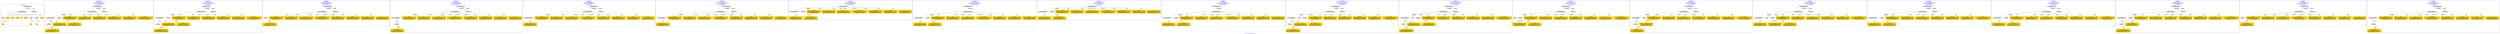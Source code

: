 digraph n0 {
fontcolor="blue"
remincross="true"
label="s14-s-california-african-american.json"
subgraph cluster_0 {
label="1-correct model"
n2[style="filled",color="white",fillcolor="lightgray",label="CulturalHeritageObject1"];
n3[style="filled",color="white",fillcolor="lightgray",label="Person1"];
n4[shape="plaintext",style="filled",fillcolor="gold",label="dimensions"];
n5[shape="plaintext",style="filled",fillcolor="gold",label="technique"];
n6[shape="plaintext",style="filled",fillcolor="gold",label="provenance"];
n7[shape="plaintext",style="filled",fillcolor="gold",label="title"];
n8[shape="plaintext",style="filled",fillcolor="gold",label="accessionId"];
n9[style="filled",color="white",fillcolor="lightgray",label="Concept1"];
n10[style="filled",color="white",fillcolor="lightgray",label="Document1"];
n11[shape="plaintext",style="filled",fillcolor="gold",label="artist"];
n12[style="filled",color="white",fillcolor="lightgray",label="EuropeanaAggregation1"];
n13[style="filled",color="white",fillcolor="lightgray",label="WebResource1"];
n14[shape="plaintext",style="filled",fillcolor="gold",label="imageUrl"];
n15[shape="plaintext",style="filled",fillcolor="gold",label="type"];
n16[shape="plaintext",style="filled",fillcolor="gold",label="url"];
}
subgraph cluster_1 {
label="candidate 0\nlink coherence:1.0\nnode coherence:1.0\nconfidence:0.49277919806232806\nmapping score:0.5716671400948501\ncost:13.99989\n-precision:0.43-recall:0.43"
n18[style="filled",color="white",fillcolor="lightgray",label="CulturalHeritageObject1"];
n19[style="filled",color="white",fillcolor="lightgray",label="CulturalHeritageObject2"];
n20[style="filled",color="white",fillcolor="lightgray",label="Document1"];
n21[style="filled",color="white",fillcolor="lightgray",label="Document2"];
n22[style="filled",color="white",fillcolor="lightgray",label="EuropeanaAggregation1"];
n23[style="filled",color="white",fillcolor="lightgray",label="WebResource1"];
n24[shape="plaintext",style="filled",fillcolor="gold",label="technique\n[CulturalHeritageObject,medium,0.633]\n[CulturalHeritageObject,description,0.166]\n[Person,biographicalInformation,0.107]\n[Concept,prefLabel,0.094]"];
n25[shape="plaintext",style="filled",fillcolor="gold",label="imageUrl\n[WebResource,classLink,0.576]\n[Document,classLink,0.409]\n[CulturalHeritageObject,description,0.011]\n[Person,biographicalInformation,0.003]"];
n26[shape="plaintext",style="filled",fillcolor="gold",label="title\n[CulturalHeritageObject,description,0.409]\n[CulturalHeritageObject,title,0.256]\n[Person,biographicalInformation,0.245]\n[CulturalHeritageObject,provenance,0.09]"];
n27[shape="plaintext",style="filled",fillcolor="gold",label="accessionId\n[WebResource,classLink,0.941]\n[CulturalHeritageObject,accessionNumber,0.044]\n[CulturalHeritageObject,title,0.009]\n[Document,classLink,0.006]"];
n28[shape="plaintext",style="filled",fillcolor="gold",label="provenance\n[CulturalHeritageObject,provenance,0.679]\n[CulturalHeritageObject,description,0.145]\n[CulturalHeritageObject,title,0.101]\n[Person,biographicalInformation,0.074]"];
n29[shape="plaintext",style="filled",fillcolor="gold",label="url\n[WebResource,classLink,0.525]\n[CulturalHeritageObject,extent,0.209]\n[CulturalHeritageObject,description,0.161]\n[CulturalHeritageObject,title,0.105]"];
n30[shape="plaintext",style="filled",fillcolor="gold",label="type\n[Document,classLink,0.342]\n[CulturalHeritageObject,rightsHolder,0.299]\n[CulturalHeritageObject,provenance,0.197]\n[Person,biographicalInformation,0.162]"];
n31[shape="plaintext",style="filled",fillcolor="gold",label="dimensions\n[CulturalHeritageObject,extent,0.692]\n[CulturalHeritageObject,description,0.173]\n[CulturalHeritageObject,provenance,0.083]\n[CulturalHeritageObject,title,0.052]"];
n32[shape="plaintext",style="filled",fillcolor="gold",label="artist\n[CulturalHeritageObject,description,0.369]\n[Person,nameOfThePerson,0.234]\n[CulturalHeritageObject,title,0.225]\n[Person,biographicalInformation,0.171]"];
}
subgraph cluster_2 {
label="candidate 1\nlink coherence:1.0\nnode coherence:1.0\nconfidence:0.4917857119985418\nmapping score:0.5713359780735879\ncost:13.99989\n-precision:0.5-recall:0.5"
n34[style="filled",color="white",fillcolor="lightgray",label="CulturalHeritageObject1"];
n35[style="filled",color="white",fillcolor="lightgray",label="CulturalHeritageObject2"];
n36[style="filled",color="white",fillcolor="lightgray",label="Document1"];
n37[style="filled",color="white",fillcolor="lightgray",label="Document2"];
n38[style="filled",color="white",fillcolor="lightgray",label="EuropeanaAggregation1"];
n39[style="filled",color="white",fillcolor="lightgray",label="WebResource1"];
n40[shape="plaintext",style="filled",fillcolor="gold",label="technique\n[CulturalHeritageObject,medium,0.633]\n[CulturalHeritageObject,description,0.166]\n[Person,biographicalInformation,0.107]\n[Concept,prefLabel,0.094]"];
n41[shape="plaintext",style="filled",fillcolor="gold",label="imageUrl\n[WebResource,classLink,0.576]\n[Document,classLink,0.409]\n[CulturalHeritageObject,description,0.011]\n[Person,biographicalInformation,0.003]"];
n42[shape="plaintext",style="filled",fillcolor="gold",label="artist\n[CulturalHeritageObject,description,0.369]\n[Person,nameOfThePerson,0.234]\n[CulturalHeritageObject,title,0.225]\n[Person,biographicalInformation,0.171]"];
n43[shape="plaintext",style="filled",fillcolor="gold",label="accessionId\n[WebResource,classLink,0.941]\n[CulturalHeritageObject,accessionNumber,0.044]\n[CulturalHeritageObject,title,0.009]\n[Document,classLink,0.006]"];
n44[shape="plaintext",style="filled",fillcolor="gold",label="provenance\n[CulturalHeritageObject,provenance,0.679]\n[CulturalHeritageObject,description,0.145]\n[CulturalHeritageObject,title,0.101]\n[Person,biographicalInformation,0.074]"];
n45[shape="plaintext",style="filled",fillcolor="gold",label="url\n[WebResource,classLink,0.525]\n[CulturalHeritageObject,extent,0.209]\n[CulturalHeritageObject,description,0.161]\n[CulturalHeritageObject,title,0.105]"];
n46[shape="plaintext",style="filled",fillcolor="gold",label="type\n[Document,classLink,0.342]\n[CulturalHeritageObject,rightsHolder,0.299]\n[CulturalHeritageObject,provenance,0.197]\n[Person,biographicalInformation,0.162]"];
n47[shape="plaintext",style="filled",fillcolor="gold",label="dimensions\n[CulturalHeritageObject,extent,0.692]\n[CulturalHeritageObject,description,0.173]\n[CulturalHeritageObject,provenance,0.083]\n[CulturalHeritageObject,title,0.052]"];
n48[shape="plaintext",style="filled",fillcolor="gold",label="title\n[CulturalHeritageObject,description,0.409]\n[CulturalHeritageObject,title,0.256]\n[Person,biographicalInformation,0.245]\n[CulturalHeritageObject,provenance,0.09]"];
}
subgraph cluster_3 {
label="candidate 10\nlink coherence:1.0\nnode coherence:1.0\nconfidence:0.4227826063559346\nmapping score:0.5853719798964226\ncost:11.9999\n-precision:0.67-recall:0.57"
n50[style="filled",color="white",fillcolor="lightgray",label="CulturalHeritageObject1"];
n51[style="filled",color="white",fillcolor="lightgray",label="Document1"];
n52[style="filled",color="white",fillcolor="lightgray",label="EuropeanaAggregation1"];
n53[style="filled",color="white",fillcolor="lightgray",label="WebResource1"];
n54[shape="plaintext",style="filled",fillcolor="gold",label="technique\n[CulturalHeritageObject,medium,0.633]\n[CulturalHeritageObject,description,0.166]\n[Person,biographicalInformation,0.107]\n[Concept,prefLabel,0.094]"];
n55[shape="plaintext",style="filled",fillcolor="gold",label="imageUrl\n[WebResource,classLink,0.576]\n[Document,classLink,0.409]\n[CulturalHeritageObject,description,0.011]\n[Person,biographicalInformation,0.003]"];
n56[shape="plaintext",style="filled",fillcolor="gold",label="artist\n[CulturalHeritageObject,description,0.369]\n[Person,nameOfThePerson,0.234]\n[CulturalHeritageObject,title,0.225]\n[Person,biographicalInformation,0.171]"];
n57[shape="plaintext",style="filled",fillcolor="gold",label="type\n[Document,classLink,0.342]\n[CulturalHeritageObject,rightsHolder,0.299]\n[CulturalHeritageObject,provenance,0.197]\n[Person,biographicalInformation,0.162]"];
n58[shape="plaintext",style="filled",fillcolor="gold",label="accessionId\n[WebResource,classLink,0.941]\n[CulturalHeritageObject,accessionNumber,0.044]\n[CulturalHeritageObject,title,0.009]\n[Document,classLink,0.006]"];
n59[shape="plaintext",style="filled",fillcolor="gold",label="url\n[WebResource,classLink,0.525]\n[CulturalHeritageObject,extent,0.209]\n[CulturalHeritageObject,description,0.161]\n[CulturalHeritageObject,title,0.105]"];
n60[shape="plaintext",style="filled",fillcolor="gold",label="provenance\n[CulturalHeritageObject,provenance,0.679]\n[CulturalHeritageObject,description,0.145]\n[CulturalHeritageObject,title,0.101]\n[Person,biographicalInformation,0.074]"];
n61[shape="plaintext",style="filled",fillcolor="gold",label="dimensions\n[CulturalHeritageObject,extent,0.692]\n[CulturalHeritageObject,description,0.173]\n[CulturalHeritageObject,provenance,0.083]\n[CulturalHeritageObject,title,0.052]"];
n62[shape="plaintext",style="filled",fillcolor="gold",label="title\n[CulturalHeritageObject,description,0.409]\n[CulturalHeritageObject,title,0.256]\n[Person,biographicalInformation,0.245]\n[CulturalHeritageObject,provenance,0.09]"];
}
subgraph cluster_4 {
label="candidate 11\nlink coherence:1.0\nnode coherence:1.0\nconfidence:0.4227826063559346\nmapping score:0.5853719798964226\ncost:12.99989\n-precision:0.54-recall:0.5"
n64[style="filled",color="white",fillcolor="lightgray",label="CulturalHeritageObject1"];
n65[style="filled",color="white",fillcolor="lightgray",label="CulturalHeritageObject2"];
n66[style="filled",color="white",fillcolor="lightgray",label="Document2"];
n67[style="filled",color="white",fillcolor="lightgray",label="EuropeanaAggregation1"];
n68[style="filled",color="white",fillcolor="lightgray",label="WebResource1"];
n69[shape="plaintext",style="filled",fillcolor="gold",label="technique\n[CulturalHeritageObject,medium,0.633]\n[CulturalHeritageObject,description,0.166]\n[Person,biographicalInformation,0.107]\n[Concept,prefLabel,0.094]"];
n70[shape="plaintext",style="filled",fillcolor="gold",label="artist\n[CulturalHeritageObject,description,0.369]\n[Person,nameOfThePerson,0.234]\n[CulturalHeritageObject,title,0.225]\n[Person,biographicalInformation,0.171]"];
n71[shape="plaintext",style="filled",fillcolor="gold",label="type\n[Document,classLink,0.342]\n[CulturalHeritageObject,rightsHolder,0.299]\n[CulturalHeritageObject,provenance,0.197]\n[Person,biographicalInformation,0.162]"];
n72[shape="plaintext",style="filled",fillcolor="gold",label="accessionId\n[WebResource,classLink,0.941]\n[CulturalHeritageObject,accessionNumber,0.044]\n[CulturalHeritageObject,title,0.009]\n[Document,classLink,0.006]"];
n73[shape="plaintext",style="filled",fillcolor="gold",label="url\n[WebResource,classLink,0.525]\n[CulturalHeritageObject,extent,0.209]\n[CulturalHeritageObject,description,0.161]\n[CulturalHeritageObject,title,0.105]"];
n74[shape="plaintext",style="filled",fillcolor="gold",label="provenance\n[CulturalHeritageObject,provenance,0.679]\n[CulturalHeritageObject,description,0.145]\n[CulturalHeritageObject,title,0.101]\n[Person,biographicalInformation,0.074]"];
n75[shape="plaintext",style="filled",fillcolor="gold",label="imageUrl\n[WebResource,classLink,0.576]\n[Document,classLink,0.409]\n[CulturalHeritageObject,description,0.011]\n[Person,biographicalInformation,0.003]"];
n76[shape="plaintext",style="filled",fillcolor="gold",label="dimensions\n[CulturalHeritageObject,extent,0.692]\n[CulturalHeritageObject,description,0.173]\n[CulturalHeritageObject,provenance,0.083]\n[CulturalHeritageObject,title,0.052]"];
n77[shape="plaintext",style="filled",fillcolor="gold",label="title\n[CulturalHeritageObject,description,0.409]\n[CulturalHeritageObject,title,0.256]\n[Person,biographicalInformation,0.245]\n[CulturalHeritageObject,provenance,0.09]"];
}
subgraph cluster_5 {
label="candidate 12\nlink coherence:1.0\nnode coherence:1.0\nconfidence:0.39568899308241245\nmapping score:0.5763407754719153\ncost:11.99989\n-precision:0.58-recall:0.5"
n79[style="filled",color="white",fillcolor="lightgray",label="CulturalHeritageObject1"];
n80[style="filled",color="white",fillcolor="lightgray",label="CulturalHeritageObject2"];
n81[style="filled",color="white",fillcolor="lightgray",label="EuropeanaAggregation1"];
n82[style="filled",color="white",fillcolor="lightgray",label="WebResource1"];
n83[shape="plaintext",style="filled",fillcolor="gold",label="technique\n[CulturalHeritageObject,medium,0.633]\n[CulturalHeritageObject,description,0.166]\n[Person,biographicalInformation,0.107]\n[Concept,prefLabel,0.094]"];
n84[shape="plaintext",style="filled",fillcolor="gold",label="title\n[CulturalHeritageObject,description,0.409]\n[CulturalHeritageObject,title,0.256]\n[Person,biographicalInformation,0.245]\n[CulturalHeritageObject,provenance,0.09]"];
n85[shape="plaintext",style="filled",fillcolor="gold",label="type\n[Document,classLink,0.342]\n[CulturalHeritageObject,rightsHolder,0.299]\n[CulturalHeritageObject,provenance,0.197]\n[Person,biographicalInformation,0.162]"];
n86[shape="plaintext",style="filled",fillcolor="gold",label="accessionId\n[WebResource,classLink,0.941]\n[CulturalHeritageObject,accessionNumber,0.044]\n[CulturalHeritageObject,title,0.009]\n[Document,classLink,0.006]"];
n87[shape="plaintext",style="filled",fillcolor="gold",label="imageUrl\n[WebResource,classLink,0.576]\n[Document,classLink,0.409]\n[CulturalHeritageObject,description,0.011]\n[Person,biographicalInformation,0.003]"];
n88[shape="plaintext",style="filled",fillcolor="gold",label="provenance\n[CulturalHeritageObject,provenance,0.679]\n[CulturalHeritageObject,description,0.145]\n[CulturalHeritageObject,title,0.101]\n[Person,biographicalInformation,0.074]"];
n89[shape="plaintext",style="filled",fillcolor="gold",label="url\n[WebResource,classLink,0.525]\n[CulturalHeritageObject,extent,0.209]\n[CulturalHeritageObject,description,0.161]\n[CulturalHeritageObject,title,0.105]"];
n90[shape="plaintext",style="filled",fillcolor="gold",label="dimensions\n[CulturalHeritageObject,extent,0.692]\n[CulturalHeritageObject,description,0.173]\n[CulturalHeritageObject,provenance,0.083]\n[CulturalHeritageObject,title,0.052]"];
n91[shape="plaintext",style="filled",fillcolor="gold",label="artist\n[CulturalHeritageObject,description,0.369]\n[Person,nameOfThePerson,0.234]\n[CulturalHeritageObject,title,0.225]\n[Person,biographicalInformation,0.171]"];
}
subgraph cluster_6 {
label="candidate 13\nlink coherence:1.0\nnode coherence:1.0\nconfidence:0.39469550701862616\nmapping score:0.5760096134506532\ncost:11.99989\n-precision:0.67-recall:0.57"
n93[style="filled",color="white",fillcolor="lightgray",label="CulturalHeritageObject1"];
n94[style="filled",color="white",fillcolor="lightgray",label="CulturalHeritageObject2"];
n95[style="filled",color="white",fillcolor="lightgray",label="EuropeanaAggregation1"];
n96[style="filled",color="white",fillcolor="lightgray",label="WebResource1"];
n97[shape="plaintext",style="filled",fillcolor="gold",label="technique\n[CulturalHeritageObject,medium,0.633]\n[CulturalHeritageObject,description,0.166]\n[Person,biographicalInformation,0.107]\n[Concept,prefLabel,0.094]"];
n98[shape="plaintext",style="filled",fillcolor="gold",label="artist\n[CulturalHeritageObject,description,0.369]\n[Person,nameOfThePerson,0.234]\n[CulturalHeritageObject,title,0.225]\n[Person,biographicalInformation,0.171]"];
n99[shape="plaintext",style="filled",fillcolor="gold",label="type\n[Document,classLink,0.342]\n[CulturalHeritageObject,rightsHolder,0.299]\n[CulturalHeritageObject,provenance,0.197]\n[Person,biographicalInformation,0.162]"];
n100[shape="plaintext",style="filled",fillcolor="gold",label="accessionId\n[WebResource,classLink,0.941]\n[CulturalHeritageObject,accessionNumber,0.044]\n[CulturalHeritageObject,title,0.009]\n[Document,classLink,0.006]"];
n101[shape="plaintext",style="filled",fillcolor="gold",label="imageUrl\n[WebResource,classLink,0.576]\n[Document,classLink,0.409]\n[CulturalHeritageObject,description,0.011]\n[Person,biographicalInformation,0.003]"];
n102[shape="plaintext",style="filled",fillcolor="gold",label="provenance\n[CulturalHeritageObject,provenance,0.679]\n[CulturalHeritageObject,description,0.145]\n[CulturalHeritageObject,title,0.101]\n[Person,biographicalInformation,0.074]"];
n103[shape="plaintext",style="filled",fillcolor="gold",label="url\n[WebResource,classLink,0.525]\n[CulturalHeritageObject,extent,0.209]\n[CulturalHeritageObject,description,0.161]\n[CulturalHeritageObject,title,0.105]"];
n104[shape="plaintext",style="filled",fillcolor="gold",label="dimensions\n[CulturalHeritageObject,extent,0.692]\n[CulturalHeritageObject,description,0.173]\n[CulturalHeritageObject,provenance,0.083]\n[CulturalHeritageObject,title,0.052]"];
n105[shape="plaintext",style="filled",fillcolor="gold",label="title\n[CulturalHeritageObject,description,0.409]\n[CulturalHeritageObject,title,0.256]\n[Person,biographicalInformation,0.245]\n[CulturalHeritageObject,provenance,0.09]"];
}
subgraph cluster_7 {
label="candidate 14\nlink coherence:1.0\nnode coherence:1.0\nconfidence:0.37711884679257895\nmapping score:0.5701507267086374\ncost:10.99999\n-precision:0.45-recall:0.36"
n107[style="filled",color="white",fillcolor="lightgray",label="CulturalHeritageObject1"];
n108[style="filled",color="white",fillcolor="lightgray",label="CulturalHeritageObject2"];
n109[style="filled",color="white",fillcolor="lightgray",label="Document1"];
n110[shape="plaintext",style="filled",fillcolor="gold",label="technique\n[CulturalHeritageObject,medium,0.633]\n[CulturalHeritageObject,description,0.166]\n[Person,biographicalInformation,0.107]\n[Concept,prefLabel,0.094]"];
n111[shape="plaintext",style="filled",fillcolor="gold",label="imageUrl\n[WebResource,classLink,0.576]\n[Document,classLink,0.409]\n[CulturalHeritageObject,description,0.011]\n[Person,biographicalInformation,0.003]"];
n112[shape="plaintext",style="filled",fillcolor="gold",label="title\n[CulturalHeritageObject,description,0.409]\n[CulturalHeritageObject,title,0.256]\n[Person,biographicalInformation,0.245]\n[CulturalHeritageObject,provenance,0.09]"];
n113[shape="plaintext",style="filled",fillcolor="gold",label="type\n[Document,classLink,0.342]\n[CulturalHeritageObject,rightsHolder,0.299]\n[CulturalHeritageObject,provenance,0.197]\n[Person,biographicalInformation,0.162]"];
n114[shape="plaintext",style="filled",fillcolor="gold",label="accessionId\n[WebResource,classLink,0.941]\n[CulturalHeritageObject,accessionNumber,0.044]\n[CulturalHeritageObject,title,0.009]\n[Document,classLink,0.006]"];
n115[shape="plaintext",style="filled",fillcolor="gold",label="provenance\n[CulturalHeritageObject,provenance,0.679]\n[CulturalHeritageObject,description,0.145]\n[CulturalHeritageObject,title,0.101]\n[Person,biographicalInformation,0.074]"];
n116[shape="plaintext",style="filled",fillcolor="gold",label="url\n[WebResource,classLink,0.525]\n[CulturalHeritageObject,extent,0.209]\n[CulturalHeritageObject,description,0.161]\n[CulturalHeritageObject,title,0.105]"];
n117[shape="plaintext",style="filled",fillcolor="gold",label="dimensions\n[CulturalHeritageObject,extent,0.692]\n[CulturalHeritageObject,description,0.173]\n[CulturalHeritageObject,provenance,0.083]\n[CulturalHeritageObject,title,0.052]"];
n118[shape="plaintext",style="filled",fillcolor="gold",label="artist\n[CulturalHeritageObject,description,0.369]\n[Person,nameOfThePerson,0.234]\n[CulturalHeritageObject,title,0.225]\n[Person,biographicalInformation,0.171]"];
}
subgraph cluster_8 {
label="candidate 15\nlink coherence:1.0\nnode coherence:1.0\nconfidence:0.37711884679257895\nmapping score:0.5701507267086374\ncost:11.99994\n-precision:0.5-recall:0.43"
n120[style="filled",color="white",fillcolor="lightgray",label="CulturalHeritageObject1"];
n121[style="filled",color="white",fillcolor="lightgray",label="CulturalHeritageObject2"];
n122[style="filled",color="white",fillcolor="lightgray",label="Document1"];
n123[style="filled",color="white",fillcolor="lightgray",label="EuropeanaAggregation1"];
n124[shape="plaintext",style="filled",fillcolor="gold",label="technique\n[CulturalHeritageObject,medium,0.633]\n[CulturalHeritageObject,description,0.166]\n[Person,biographicalInformation,0.107]\n[Concept,prefLabel,0.094]"];
n125[shape="plaintext",style="filled",fillcolor="gold",label="imageUrl\n[WebResource,classLink,0.576]\n[Document,classLink,0.409]\n[CulturalHeritageObject,description,0.011]\n[Person,biographicalInformation,0.003]"];
n126[shape="plaintext",style="filled",fillcolor="gold",label="title\n[CulturalHeritageObject,description,0.409]\n[CulturalHeritageObject,title,0.256]\n[Person,biographicalInformation,0.245]\n[CulturalHeritageObject,provenance,0.09]"];
n127[shape="plaintext",style="filled",fillcolor="gold",label="type\n[Document,classLink,0.342]\n[CulturalHeritageObject,rightsHolder,0.299]\n[CulturalHeritageObject,provenance,0.197]\n[Person,biographicalInformation,0.162]"];
n128[shape="plaintext",style="filled",fillcolor="gold",label="accessionId\n[WebResource,classLink,0.941]\n[CulturalHeritageObject,accessionNumber,0.044]\n[CulturalHeritageObject,title,0.009]\n[Document,classLink,0.006]"];
n129[shape="plaintext",style="filled",fillcolor="gold",label="provenance\n[CulturalHeritageObject,provenance,0.679]\n[CulturalHeritageObject,description,0.145]\n[CulturalHeritageObject,title,0.101]\n[Person,biographicalInformation,0.074]"];
n130[shape="plaintext",style="filled",fillcolor="gold",label="url\n[WebResource,classLink,0.525]\n[CulturalHeritageObject,extent,0.209]\n[CulturalHeritageObject,description,0.161]\n[CulturalHeritageObject,title,0.105]"];
n131[shape="plaintext",style="filled",fillcolor="gold",label="dimensions\n[CulturalHeritageObject,extent,0.692]\n[CulturalHeritageObject,description,0.173]\n[CulturalHeritageObject,provenance,0.083]\n[CulturalHeritageObject,title,0.052]"];
n132[shape="plaintext",style="filled",fillcolor="gold",label="artist\n[CulturalHeritageObject,description,0.369]\n[Person,nameOfThePerson,0.234]\n[CulturalHeritageObject,title,0.225]\n[Person,biographicalInformation,0.171]"];
}
subgraph cluster_9 {
label="candidate 16\nlink coherence:1.0\nnode coherence:1.0\nconfidence:0.37612536072879277\nmapping score:0.5698195646873753\ncost:10.99999\n-precision:0.55-recall:0.43"
n134[style="filled",color="white",fillcolor="lightgray",label="CulturalHeritageObject1"];
n135[style="filled",color="white",fillcolor="lightgray",label="CulturalHeritageObject2"];
n136[style="filled",color="white",fillcolor="lightgray",label="Document1"];
n137[shape="plaintext",style="filled",fillcolor="gold",label="technique\n[CulturalHeritageObject,medium,0.633]\n[CulturalHeritageObject,description,0.166]\n[Person,biographicalInformation,0.107]\n[Concept,prefLabel,0.094]"];
n138[shape="plaintext",style="filled",fillcolor="gold",label="imageUrl\n[WebResource,classLink,0.576]\n[Document,classLink,0.409]\n[CulturalHeritageObject,description,0.011]\n[Person,biographicalInformation,0.003]"];
n139[shape="plaintext",style="filled",fillcolor="gold",label="artist\n[CulturalHeritageObject,description,0.369]\n[Person,nameOfThePerson,0.234]\n[CulturalHeritageObject,title,0.225]\n[Person,biographicalInformation,0.171]"];
n140[shape="plaintext",style="filled",fillcolor="gold",label="type\n[Document,classLink,0.342]\n[CulturalHeritageObject,rightsHolder,0.299]\n[CulturalHeritageObject,provenance,0.197]\n[Person,biographicalInformation,0.162]"];
n141[shape="plaintext",style="filled",fillcolor="gold",label="accessionId\n[WebResource,classLink,0.941]\n[CulturalHeritageObject,accessionNumber,0.044]\n[CulturalHeritageObject,title,0.009]\n[Document,classLink,0.006]"];
n142[shape="plaintext",style="filled",fillcolor="gold",label="provenance\n[CulturalHeritageObject,provenance,0.679]\n[CulturalHeritageObject,description,0.145]\n[CulturalHeritageObject,title,0.101]\n[Person,biographicalInformation,0.074]"];
n143[shape="plaintext",style="filled",fillcolor="gold",label="url\n[WebResource,classLink,0.525]\n[CulturalHeritageObject,extent,0.209]\n[CulturalHeritageObject,description,0.161]\n[CulturalHeritageObject,title,0.105]"];
n144[shape="plaintext",style="filled",fillcolor="gold",label="dimensions\n[CulturalHeritageObject,extent,0.692]\n[CulturalHeritageObject,description,0.173]\n[CulturalHeritageObject,provenance,0.083]\n[CulturalHeritageObject,title,0.052]"];
n145[shape="plaintext",style="filled",fillcolor="gold",label="title\n[CulturalHeritageObject,description,0.409]\n[CulturalHeritageObject,title,0.256]\n[Person,biographicalInformation,0.245]\n[CulturalHeritageObject,provenance,0.09]"];
}
subgraph cluster_10 {
label="candidate 17\nlink coherence:1.0\nnode coherence:1.0\nconfidence:0.37612536072879277\nmapping score:0.5698195646873753\ncost:11.99994\n-precision:0.58-recall:0.5"
n147[style="filled",color="white",fillcolor="lightgray",label="CulturalHeritageObject1"];
n148[style="filled",color="white",fillcolor="lightgray",label="CulturalHeritageObject2"];
n149[style="filled",color="white",fillcolor="lightgray",label="Document1"];
n150[style="filled",color="white",fillcolor="lightgray",label="EuropeanaAggregation1"];
n151[shape="plaintext",style="filled",fillcolor="gold",label="technique\n[CulturalHeritageObject,medium,0.633]\n[CulturalHeritageObject,description,0.166]\n[Person,biographicalInformation,0.107]\n[Concept,prefLabel,0.094]"];
n152[shape="plaintext",style="filled",fillcolor="gold",label="imageUrl\n[WebResource,classLink,0.576]\n[Document,classLink,0.409]\n[CulturalHeritageObject,description,0.011]\n[Person,biographicalInformation,0.003]"];
n153[shape="plaintext",style="filled",fillcolor="gold",label="artist\n[CulturalHeritageObject,description,0.369]\n[Person,nameOfThePerson,0.234]\n[CulturalHeritageObject,title,0.225]\n[Person,biographicalInformation,0.171]"];
n154[shape="plaintext",style="filled",fillcolor="gold",label="type\n[Document,classLink,0.342]\n[CulturalHeritageObject,rightsHolder,0.299]\n[CulturalHeritageObject,provenance,0.197]\n[Person,biographicalInformation,0.162]"];
n155[shape="plaintext",style="filled",fillcolor="gold",label="accessionId\n[WebResource,classLink,0.941]\n[CulturalHeritageObject,accessionNumber,0.044]\n[CulturalHeritageObject,title,0.009]\n[Document,classLink,0.006]"];
n156[shape="plaintext",style="filled",fillcolor="gold",label="provenance\n[CulturalHeritageObject,provenance,0.679]\n[CulturalHeritageObject,description,0.145]\n[CulturalHeritageObject,title,0.101]\n[Person,biographicalInformation,0.074]"];
n157[shape="plaintext",style="filled",fillcolor="gold",label="url\n[WebResource,classLink,0.525]\n[CulturalHeritageObject,extent,0.209]\n[CulturalHeritageObject,description,0.161]\n[CulturalHeritageObject,title,0.105]"];
n158[shape="plaintext",style="filled",fillcolor="gold",label="dimensions\n[CulturalHeritageObject,extent,0.692]\n[CulturalHeritageObject,description,0.173]\n[CulturalHeritageObject,provenance,0.083]\n[CulturalHeritageObject,title,0.052]"];
n159[shape="plaintext",style="filled",fillcolor="gold",label="title\n[CulturalHeritageObject,description,0.409]\n[CulturalHeritageObject,title,0.256]\n[Person,biographicalInformation,0.245]\n[CulturalHeritageObject,provenance,0.09]"];
}
subgraph cluster_11 {
label="candidate 18\nlink coherence:0.9333333333333333\nnode coherence:1.0\nconfidence:0.49277919806232806\nmapping score:0.5716671400948501\ncost:14.99989\n-precision:0.4-recall:0.43"
n161[style="filled",color="white",fillcolor="lightgray",label="CulturalHeritageObject1"];
n162[style="filled",color="white",fillcolor="lightgray",label="CulturalHeritageObject2"];
n163[style="filled",color="white",fillcolor="lightgray",label="Place1"];
n164[style="filled",color="white",fillcolor="lightgray",label="Document1"];
n165[style="filled",color="white",fillcolor="lightgray",label="Document2"];
n166[style="filled",color="white",fillcolor="lightgray",label="EuropeanaAggregation1"];
n167[style="filled",color="white",fillcolor="lightgray",label="WebResource1"];
n168[shape="plaintext",style="filled",fillcolor="gold",label="technique\n[CulturalHeritageObject,medium,0.633]\n[CulturalHeritageObject,description,0.166]\n[Person,biographicalInformation,0.107]\n[Concept,prefLabel,0.094]"];
n169[shape="plaintext",style="filled",fillcolor="gold",label="imageUrl\n[WebResource,classLink,0.576]\n[Document,classLink,0.409]\n[CulturalHeritageObject,description,0.011]\n[Person,biographicalInformation,0.003]"];
n170[shape="plaintext",style="filled",fillcolor="gold",label="title\n[CulturalHeritageObject,description,0.409]\n[CulturalHeritageObject,title,0.256]\n[Person,biographicalInformation,0.245]\n[CulturalHeritageObject,provenance,0.09]"];
n171[shape="plaintext",style="filled",fillcolor="gold",label="accessionId\n[WebResource,classLink,0.941]\n[CulturalHeritageObject,accessionNumber,0.044]\n[CulturalHeritageObject,title,0.009]\n[Document,classLink,0.006]"];
n172[shape="plaintext",style="filled",fillcolor="gold",label="provenance\n[CulturalHeritageObject,provenance,0.679]\n[CulturalHeritageObject,description,0.145]\n[CulturalHeritageObject,title,0.101]\n[Person,biographicalInformation,0.074]"];
n173[shape="plaintext",style="filled",fillcolor="gold",label="url\n[WebResource,classLink,0.525]\n[CulturalHeritageObject,extent,0.209]\n[CulturalHeritageObject,description,0.161]\n[CulturalHeritageObject,title,0.105]"];
n174[shape="plaintext",style="filled",fillcolor="gold",label="type\n[Document,classLink,0.342]\n[CulturalHeritageObject,rightsHolder,0.299]\n[CulturalHeritageObject,provenance,0.197]\n[Person,biographicalInformation,0.162]"];
n175[shape="plaintext",style="filled",fillcolor="gold",label="dimensions\n[CulturalHeritageObject,extent,0.692]\n[CulturalHeritageObject,description,0.173]\n[CulturalHeritageObject,provenance,0.083]\n[CulturalHeritageObject,title,0.052]"];
n176[shape="plaintext",style="filled",fillcolor="gold",label="artist\n[CulturalHeritageObject,description,0.369]\n[Person,nameOfThePerson,0.234]\n[CulturalHeritageObject,title,0.225]\n[Person,biographicalInformation,0.171]"];
}
subgraph cluster_12 {
label="candidate 19\nlink coherence:0.9333333333333333\nnode coherence:1.0\nconfidence:0.4917857119985418\nmapping score:0.5713359780735879\ncost:14.99989\n-precision:0.47-recall:0.5"
n178[style="filled",color="white",fillcolor="lightgray",label="CulturalHeritageObject1"];
n179[style="filled",color="white",fillcolor="lightgray",label="CulturalHeritageObject2"];
n180[style="filled",color="white",fillcolor="lightgray",label="Place1"];
n181[style="filled",color="white",fillcolor="lightgray",label="Document1"];
n182[style="filled",color="white",fillcolor="lightgray",label="Document2"];
n183[style="filled",color="white",fillcolor="lightgray",label="EuropeanaAggregation1"];
n184[style="filled",color="white",fillcolor="lightgray",label="WebResource1"];
n185[shape="plaintext",style="filled",fillcolor="gold",label="technique\n[CulturalHeritageObject,medium,0.633]\n[CulturalHeritageObject,description,0.166]\n[Person,biographicalInformation,0.107]\n[Concept,prefLabel,0.094]"];
n186[shape="plaintext",style="filled",fillcolor="gold",label="imageUrl\n[WebResource,classLink,0.576]\n[Document,classLink,0.409]\n[CulturalHeritageObject,description,0.011]\n[Person,biographicalInformation,0.003]"];
n187[shape="plaintext",style="filled",fillcolor="gold",label="artist\n[CulturalHeritageObject,description,0.369]\n[Person,nameOfThePerson,0.234]\n[CulturalHeritageObject,title,0.225]\n[Person,biographicalInformation,0.171]"];
n188[shape="plaintext",style="filled",fillcolor="gold",label="accessionId\n[WebResource,classLink,0.941]\n[CulturalHeritageObject,accessionNumber,0.044]\n[CulturalHeritageObject,title,0.009]\n[Document,classLink,0.006]"];
n189[shape="plaintext",style="filled",fillcolor="gold",label="provenance\n[CulturalHeritageObject,provenance,0.679]\n[CulturalHeritageObject,description,0.145]\n[CulturalHeritageObject,title,0.101]\n[Person,biographicalInformation,0.074]"];
n190[shape="plaintext",style="filled",fillcolor="gold",label="url\n[WebResource,classLink,0.525]\n[CulturalHeritageObject,extent,0.209]\n[CulturalHeritageObject,description,0.161]\n[CulturalHeritageObject,title,0.105]"];
n191[shape="plaintext",style="filled",fillcolor="gold",label="type\n[Document,classLink,0.342]\n[CulturalHeritageObject,rightsHolder,0.299]\n[CulturalHeritageObject,provenance,0.197]\n[Person,biographicalInformation,0.162]"];
n192[shape="plaintext",style="filled",fillcolor="gold",label="dimensions\n[CulturalHeritageObject,extent,0.692]\n[CulturalHeritageObject,description,0.173]\n[CulturalHeritageObject,provenance,0.083]\n[CulturalHeritageObject,title,0.052]"];
n193[shape="plaintext",style="filled",fillcolor="gold",label="title\n[CulturalHeritageObject,description,0.409]\n[CulturalHeritageObject,title,0.256]\n[Person,biographicalInformation,0.245]\n[CulturalHeritageObject,provenance,0.09]"];
}
subgraph cluster_13 {
label="candidate 2\nlink coherence:1.0\nnode coherence:1.0\nconfidence:0.4776639813479641\nmapping score:0.5851472530419141\ncost:12.99983\n-precision:0.62-recall:0.57"
n195[style="filled",color="white",fillcolor="lightgray",label="CulturalHeritageObject1"];
n196[style="filled",color="white",fillcolor="lightgray",label="Person1"];
n197[style="filled",color="white",fillcolor="lightgray",label="Document1"];
n198[style="filled",color="white",fillcolor="lightgray",label="EuropeanaAggregation1"];
n199[style="filled",color="white",fillcolor="lightgray",label="WebResource1"];
n200[shape="plaintext",style="filled",fillcolor="gold",label="technique\n[CulturalHeritageObject,medium,0.633]\n[CulturalHeritageObject,description,0.166]\n[Person,biographicalInformation,0.107]\n[Concept,prefLabel,0.094]"];
n201[shape="plaintext",style="filled",fillcolor="gold",label="imageUrl\n[WebResource,classLink,0.576]\n[Document,classLink,0.409]\n[CulturalHeritageObject,description,0.011]\n[Person,biographicalInformation,0.003]"];
n202[shape="plaintext",style="filled",fillcolor="gold",label="title\n[CulturalHeritageObject,description,0.409]\n[CulturalHeritageObject,title,0.256]\n[Person,biographicalInformation,0.245]\n[CulturalHeritageObject,provenance,0.09]"];
n203[shape="plaintext",style="filled",fillcolor="gold",label="type\n[Document,classLink,0.342]\n[CulturalHeritageObject,rightsHolder,0.299]\n[CulturalHeritageObject,provenance,0.197]\n[Person,biographicalInformation,0.162]"];
n204[shape="plaintext",style="filled",fillcolor="gold",label="artist\n[CulturalHeritageObject,description,0.369]\n[Person,nameOfThePerson,0.234]\n[CulturalHeritageObject,title,0.225]\n[Person,biographicalInformation,0.171]"];
n205[shape="plaintext",style="filled",fillcolor="gold",label="accessionId\n[WebResource,classLink,0.941]\n[CulturalHeritageObject,accessionNumber,0.044]\n[CulturalHeritageObject,title,0.009]\n[Document,classLink,0.006]"];
n206[shape="plaintext",style="filled",fillcolor="gold",label="provenance\n[CulturalHeritageObject,provenance,0.679]\n[CulturalHeritageObject,description,0.145]\n[CulturalHeritageObject,title,0.101]\n[Person,biographicalInformation,0.074]"];
n207[shape="plaintext",style="filled",fillcolor="gold",label="dimensions\n[CulturalHeritageObject,extent,0.692]\n[CulturalHeritageObject,description,0.173]\n[CulturalHeritageObject,provenance,0.083]\n[CulturalHeritageObject,title,0.052]"];
n208[shape="plaintext",style="filled",fillcolor="gold",label="url\n[WebResource,classLink,0.525]\n[CulturalHeritageObject,extent,0.209]\n[CulturalHeritageObject,description,0.161]\n[CulturalHeritageObject,title,0.105]"];
}
subgraph cluster_14 {
label="candidate 3\nlink coherence:1.0\nnode coherence:1.0\nconfidence:0.4776639813479641\nmapping score:0.5851472530419141\ncost:13.99982\n-precision:0.5-recall:0.5"
n210[style="filled",color="white",fillcolor="lightgray",label="CulturalHeritageObject1"];
n211[style="filled",color="white",fillcolor="lightgray",label="CulturalHeritageObject2"];
n212[style="filled",color="white",fillcolor="lightgray",label="Person1"];
n213[style="filled",color="white",fillcolor="lightgray",label="Document2"];
n214[style="filled",color="white",fillcolor="lightgray",label="EuropeanaAggregation1"];
n215[style="filled",color="white",fillcolor="lightgray",label="WebResource1"];
n216[shape="plaintext",style="filled",fillcolor="gold",label="technique\n[CulturalHeritageObject,medium,0.633]\n[CulturalHeritageObject,description,0.166]\n[Person,biographicalInformation,0.107]\n[Concept,prefLabel,0.094]"];
n217[shape="plaintext",style="filled",fillcolor="gold",label="title\n[CulturalHeritageObject,description,0.409]\n[CulturalHeritageObject,title,0.256]\n[Person,biographicalInformation,0.245]\n[CulturalHeritageObject,provenance,0.09]"];
n218[shape="plaintext",style="filled",fillcolor="gold",label="type\n[Document,classLink,0.342]\n[CulturalHeritageObject,rightsHolder,0.299]\n[CulturalHeritageObject,provenance,0.197]\n[Person,biographicalInformation,0.162]"];
n219[shape="plaintext",style="filled",fillcolor="gold",label="artist\n[CulturalHeritageObject,description,0.369]\n[Person,nameOfThePerson,0.234]\n[CulturalHeritageObject,title,0.225]\n[Person,biographicalInformation,0.171]"];
n220[shape="plaintext",style="filled",fillcolor="gold",label="accessionId\n[WebResource,classLink,0.941]\n[CulturalHeritageObject,accessionNumber,0.044]\n[CulturalHeritageObject,title,0.009]\n[Document,classLink,0.006]"];
n221[shape="plaintext",style="filled",fillcolor="gold",label="provenance\n[CulturalHeritageObject,provenance,0.679]\n[CulturalHeritageObject,description,0.145]\n[CulturalHeritageObject,title,0.101]\n[Person,biographicalInformation,0.074]"];
n222[shape="plaintext",style="filled",fillcolor="gold",label="imageUrl\n[WebResource,classLink,0.576]\n[Document,classLink,0.409]\n[CulturalHeritageObject,description,0.011]\n[Person,biographicalInformation,0.003]"];
n223[shape="plaintext",style="filled",fillcolor="gold",label="dimensions\n[CulturalHeritageObject,extent,0.692]\n[CulturalHeritageObject,description,0.173]\n[CulturalHeritageObject,provenance,0.083]\n[CulturalHeritageObject,title,0.052]"];
n224[shape="plaintext",style="filled",fillcolor="gold",label="url\n[WebResource,classLink,0.525]\n[CulturalHeritageObject,extent,0.209]\n[CulturalHeritageObject,description,0.161]\n[CulturalHeritageObject,title,0.105]"];
}
subgraph cluster_15 {
label="candidate 4\nlink coherence:1.0\nnode coherence:1.0\nconfidence:0.4776639813479641\nmapping score:0.5666287345233955\ncost:13.99982\n-precision:0.57-recall:0.57"
n226[style="filled",color="white",fillcolor="lightgray",label="CulturalHeritageObject1"];
n227[style="filled",color="white",fillcolor="lightgray",label="CulturalHeritageObject2"];
n228[style="filled",color="white",fillcolor="lightgray",label="Person1"];
n229[style="filled",color="white",fillcolor="lightgray",label="Document1"];
n230[style="filled",color="white",fillcolor="lightgray",label="EuropeanaAggregation1"];
n231[style="filled",color="white",fillcolor="lightgray",label="WebResource1"];
n232[shape="plaintext",style="filled",fillcolor="gold",label="technique\n[CulturalHeritageObject,medium,0.633]\n[CulturalHeritageObject,description,0.166]\n[Person,biographicalInformation,0.107]\n[Concept,prefLabel,0.094]"];
n233[shape="plaintext",style="filled",fillcolor="gold",label="imageUrl\n[WebResource,classLink,0.576]\n[Document,classLink,0.409]\n[CulturalHeritageObject,description,0.011]\n[Person,biographicalInformation,0.003]"];
n234[shape="plaintext",style="filled",fillcolor="gold",label="title\n[CulturalHeritageObject,description,0.409]\n[CulturalHeritageObject,title,0.256]\n[Person,biographicalInformation,0.245]\n[CulturalHeritageObject,provenance,0.09]"];
n235[shape="plaintext",style="filled",fillcolor="gold",label="type\n[Document,classLink,0.342]\n[CulturalHeritageObject,rightsHolder,0.299]\n[CulturalHeritageObject,provenance,0.197]\n[Person,biographicalInformation,0.162]"];
n236[shape="plaintext",style="filled",fillcolor="gold",label="artist\n[CulturalHeritageObject,description,0.369]\n[Person,nameOfThePerson,0.234]\n[CulturalHeritageObject,title,0.225]\n[Person,biographicalInformation,0.171]"];
n237[shape="plaintext",style="filled",fillcolor="gold",label="accessionId\n[WebResource,classLink,0.941]\n[CulturalHeritageObject,accessionNumber,0.044]\n[CulturalHeritageObject,title,0.009]\n[Document,classLink,0.006]"];
n238[shape="plaintext",style="filled",fillcolor="gold",label="provenance\n[CulturalHeritageObject,provenance,0.679]\n[CulturalHeritageObject,description,0.145]\n[CulturalHeritageObject,title,0.101]\n[Person,biographicalInformation,0.074]"];
n239[shape="plaintext",style="filled",fillcolor="gold",label="url\n[WebResource,classLink,0.525]\n[CulturalHeritageObject,extent,0.209]\n[CulturalHeritageObject,description,0.161]\n[CulturalHeritageObject,title,0.105]"];
n240[shape="plaintext",style="filled",fillcolor="gold",label="dimensions\n[CulturalHeritageObject,extent,0.692]\n[CulturalHeritageObject,description,0.173]\n[CulturalHeritageObject,provenance,0.083]\n[CulturalHeritageObject,title,0.052]"];
}
subgraph cluster_16 {
label="candidate 5\nlink coherence:1.0\nnode coherence:1.0\nconfidence:0.47669999745421243\nmapping score:0.5848259250773301\ncost:12.99989\n-precision:0.46-recall:0.43"
n242[style="filled",color="white",fillcolor="lightgray",label="CulturalHeritageObject1"];
n243[style="filled",color="white",fillcolor="lightgray",label="CulturalHeritageObject2"];
n244[style="filled",color="white",fillcolor="lightgray",label="Document1"];
n245[style="filled",color="white",fillcolor="lightgray",label="EuropeanaAggregation1"];
n246[style="filled",color="white",fillcolor="lightgray",label="WebResource1"];
n247[shape="plaintext",style="filled",fillcolor="gold",label="technique\n[CulturalHeritageObject,medium,0.633]\n[CulturalHeritageObject,description,0.166]\n[Person,biographicalInformation,0.107]\n[Concept,prefLabel,0.094]"];
n248[shape="plaintext",style="filled",fillcolor="gold",label="imageUrl\n[WebResource,classLink,0.576]\n[Document,classLink,0.409]\n[CulturalHeritageObject,description,0.011]\n[Person,biographicalInformation,0.003]"];
n249[shape="plaintext",style="filled",fillcolor="gold",label="title\n[CulturalHeritageObject,description,0.409]\n[CulturalHeritageObject,title,0.256]\n[Person,biographicalInformation,0.245]\n[CulturalHeritageObject,provenance,0.09]"];
n250[shape="plaintext",style="filled",fillcolor="gold",label="type\n[Document,classLink,0.342]\n[CulturalHeritageObject,rightsHolder,0.299]\n[CulturalHeritageObject,provenance,0.197]\n[Person,biographicalInformation,0.162]"];
n251[shape="plaintext",style="filled",fillcolor="gold",label="accessionId\n[WebResource,classLink,0.941]\n[CulturalHeritageObject,accessionNumber,0.044]\n[CulturalHeritageObject,title,0.009]\n[Document,classLink,0.006]"];
n252[shape="plaintext",style="filled",fillcolor="gold",label="provenance\n[CulturalHeritageObject,provenance,0.679]\n[CulturalHeritageObject,description,0.145]\n[CulturalHeritageObject,title,0.101]\n[Person,biographicalInformation,0.074]"];
n253[shape="plaintext",style="filled",fillcolor="gold",label="url\n[WebResource,classLink,0.525]\n[CulturalHeritageObject,extent,0.209]\n[CulturalHeritageObject,description,0.161]\n[CulturalHeritageObject,title,0.105]"];
n254[shape="plaintext",style="filled",fillcolor="gold",label="dimensions\n[CulturalHeritageObject,extent,0.692]\n[CulturalHeritageObject,description,0.173]\n[CulturalHeritageObject,provenance,0.083]\n[CulturalHeritageObject,title,0.052]"];
n255[shape="plaintext",style="filled",fillcolor="gold",label="artist\n[CulturalHeritageObject,description,0.369]\n[Person,nameOfThePerson,0.234]\n[CulturalHeritageObject,title,0.225]\n[Person,biographicalInformation,0.171]"];
}
subgraph cluster_17 {
label="candidate 6\nlink coherence:1.0\nnode coherence:1.0\nconfidence:0.47570651139042625\nmapping score:0.584494763056068\ncost:12.99989\n-precision:0.54-recall:0.5"
n257[style="filled",color="white",fillcolor="lightgray",label="CulturalHeritageObject1"];
n258[style="filled",color="white",fillcolor="lightgray",label="CulturalHeritageObject2"];
n259[style="filled",color="white",fillcolor="lightgray",label="Document1"];
n260[style="filled",color="white",fillcolor="lightgray",label="EuropeanaAggregation1"];
n261[style="filled",color="white",fillcolor="lightgray",label="WebResource1"];
n262[shape="plaintext",style="filled",fillcolor="gold",label="technique\n[CulturalHeritageObject,medium,0.633]\n[CulturalHeritageObject,description,0.166]\n[Person,biographicalInformation,0.107]\n[Concept,prefLabel,0.094]"];
n263[shape="plaintext",style="filled",fillcolor="gold",label="imageUrl\n[WebResource,classLink,0.576]\n[Document,classLink,0.409]\n[CulturalHeritageObject,description,0.011]\n[Person,biographicalInformation,0.003]"];
n264[shape="plaintext",style="filled",fillcolor="gold",label="artist\n[CulturalHeritageObject,description,0.369]\n[Person,nameOfThePerson,0.234]\n[CulturalHeritageObject,title,0.225]\n[Person,biographicalInformation,0.171]"];
n265[shape="plaintext",style="filled",fillcolor="gold",label="type\n[Document,classLink,0.342]\n[CulturalHeritageObject,rightsHolder,0.299]\n[CulturalHeritageObject,provenance,0.197]\n[Person,biographicalInformation,0.162]"];
n266[shape="plaintext",style="filled",fillcolor="gold",label="accessionId\n[WebResource,classLink,0.941]\n[CulturalHeritageObject,accessionNumber,0.044]\n[CulturalHeritageObject,title,0.009]\n[Document,classLink,0.006]"];
n267[shape="plaintext",style="filled",fillcolor="gold",label="provenance\n[CulturalHeritageObject,provenance,0.679]\n[CulturalHeritageObject,description,0.145]\n[CulturalHeritageObject,title,0.101]\n[Person,biographicalInformation,0.074]"];
n268[shape="plaintext",style="filled",fillcolor="gold",label="url\n[WebResource,classLink,0.525]\n[CulturalHeritageObject,extent,0.209]\n[CulturalHeritageObject,description,0.161]\n[CulturalHeritageObject,title,0.105]"];
n269[shape="plaintext",style="filled",fillcolor="gold",label="dimensions\n[CulturalHeritageObject,extent,0.692]\n[CulturalHeritageObject,description,0.173]\n[CulturalHeritageObject,provenance,0.083]\n[CulturalHeritageObject,title,0.052]"];
n270[shape="plaintext",style="filled",fillcolor="gold",label="title\n[CulturalHeritageObject,description,0.409]\n[CulturalHeritageObject,title,0.256]\n[Person,biographicalInformation,0.245]\n[CulturalHeritageObject,provenance,0.09]"];
}
subgraph cluster_18 {
label="candidate 7\nlink coherence:1.0\nnode coherence:1.0\nconfidence:0.4732968276193842\nmapping score:0.5836915351323873\ncost:13.99989\n-precision:0.43-recall:0.43"
n272[style="filled",color="white",fillcolor="lightgray",label="CulturalHeritageObject1"];
n273[style="filled",color="white",fillcolor="lightgray",label="CulturalHeritageObject2"];
n274[style="filled",color="white",fillcolor="lightgray",label="Document1"];
n275[style="filled",color="white",fillcolor="lightgray",label="Document2"];
n276[style="filled",color="white",fillcolor="lightgray",label="EuropeanaAggregation1"];
n277[style="filled",color="white",fillcolor="lightgray",label="WebResource1"];
n278[shape="plaintext",style="filled",fillcolor="gold",label="technique\n[CulturalHeritageObject,medium,0.633]\n[CulturalHeritageObject,description,0.166]\n[Person,biographicalInformation,0.107]\n[Concept,prefLabel,0.094]"];
n279[shape="plaintext",style="filled",fillcolor="gold",label="imageUrl\n[WebResource,classLink,0.576]\n[Document,classLink,0.409]\n[CulturalHeritageObject,description,0.011]\n[Person,biographicalInformation,0.003]"];
n280[shape="plaintext",style="filled",fillcolor="gold",label="title\n[CulturalHeritageObject,description,0.409]\n[CulturalHeritageObject,title,0.256]\n[Person,biographicalInformation,0.245]\n[CulturalHeritageObject,provenance,0.09]"];
n281[shape="plaintext",style="filled",fillcolor="gold",label="artist\n[CulturalHeritageObject,description,0.369]\n[Person,nameOfThePerson,0.234]\n[CulturalHeritageObject,title,0.225]\n[Person,biographicalInformation,0.171]"];
n282[shape="plaintext",style="filled",fillcolor="gold",label="accessionId\n[WebResource,classLink,0.941]\n[CulturalHeritageObject,accessionNumber,0.044]\n[CulturalHeritageObject,title,0.009]\n[Document,classLink,0.006]"];
n283[shape="plaintext",style="filled",fillcolor="gold",label="provenance\n[CulturalHeritageObject,provenance,0.679]\n[CulturalHeritageObject,description,0.145]\n[CulturalHeritageObject,title,0.101]\n[Person,biographicalInformation,0.074]"];
n284[shape="plaintext",style="filled",fillcolor="gold",label="type\n[Document,classLink,0.342]\n[CulturalHeritageObject,rightsHolder,0.299]\n[CulturalHeritageObject,provenance,0.197]\n[Person,biographicalInformation,0.162]"];
n285[shape="plaintext",style="filled",fillcolor="gold",label="dimensions\n[CulturalHeritageObject,extent,0.692]\n[CulturalHeritageObject,description,0.173]\n[CulturalHeritageObject,provenance,0.083]\n[CulturalHeritageObject,title,0.052]"];
n286[shape="plaintext",style="filled",fillcolor="gold",label="url\n[WebResource,classLink,0.525]\n[CulturalHeritageObject,extent,0.209]\n[CulturalHeritageObject,description,0.161]\n[CulturalHeritageObject,title,0.105]"];
}
subgraph cluster_19 {
label="candidate 8\nlink coherence:1.0\nnode coherence:1.0\nconfidence:0.4237760924197208\nmapping score:0.5857031419176847\ncost:11.9999\n-precision:0.58-recall:0.5"
n288[style="filled",color="white",fillcolor="lightgray",label="CulturalHeritageObject1"];
n289[style="filled",color="white",fillcolor="lightgray",label="Document1"];
n290[style="filled",color="white",fillcolor="lightgray",label="EuropeanaAggregation1"];
n291[style="filled",color="white",fillcolor="lightgray",label="WebResource1"];
n292[shape="plaintext",style="filled",fillcolor="gold",label="technique\n[CulturalHeritageObject,medium,0.633]\n[CulturalHeritageObject,description,0.166]\n[Person,biographicalInformation,0.107]\n[Concept,prefLabel,0.094]"];
n293[shape="plaintext",style="filled",fillcolor="gold",label="imageUrl\n[WebResource,classLink,0.576]\n[Document,classLink,0.409]\n[CulturalHeritageObject,description,0.011]\n[Person,biographicalInformation,0.003]"];
n294[shape="plaintext",style="filled",fillcolor="gold",label="title\n[CulturalHeritageObject,description,0.409]\n[CulturalHeritageObject,title,0.256]\n[Person,biographicalInformation,0.245]\n[CulturalHeritageObject,provenance,0.09]"];
n295[shape="plaintext",style="filled",fillcolor="gold",label="type\n[Document,classLink,0.342]\n[CulturalHeritageObject,rightsHolder,0.299]\n[CulturalHeritageObject,provenance,0.197]\n[Person,biographicalInformation,0.162]"];
n296[shape="plaintext",style="filled",fillcolor="gold",label="accessionId\n[WebResource,classLink,0.941]\n[CulturalHeritageObject,accessionNumber,0.044]\n[CulturalHeritageObject,title,0.009]\n[Document,classLink,0.006]"];
n297[shape="plaintext",style="filled",fillcolor="gold",label="url\n[WebResource,classLink,0.525]\n[CulturalHeritageObject,extent,0.209]\n[CulturalHeritageObject,description,0.161]\n[CulturalHeritageObject,title,0.105]"];
n298[shape="plaintext",style="filled",fillcolor="gold",label="provenance\n[CulturalHeritageObject,provenance,0.679]\n[CulturalHeritageObject,description,0.145]\n[CulturalHeritageObject,title,0.101]\n[Person,biographicalInformation,0.074]"];
n299[shape="plaintext",style="filled",fillcolor="gold",label="dimensions\n[CulturalHeritageObject,extent,0.692]\n[CulturalHeritageObject,description,0.173]\n[CulturalHeritageObject,provenance,0.083]\n[CulturalHeritageObject,title,0.052]"];
n300[shape="plaintext",style="filled",fillcolor="gold",label="artist\n[CulturalHeritageObject,description,0.369]\n[Person,nameOfThePerson,0.234]\n[CulturalHeritageObject,title,0.225]\n[Person,biographicalInformation,0.171]"];
}
subgraph cluster_20 {
label="candidate 9\nlink coherence:1.0\nnode coherence:1.0\nconfidence:0.4237760924197208\nmapping score:0.5857031419176847\ncost:12.99989\n-precision:0.46-recall:0.43"
n302[style="filled",color="white",fillcolor="lightgray",label="CulturalHeritageObject1"];
n303[style="filled",color="white",fillcolor="lightgray",label="CulturalHeritageObject2"];
n304[style="filled",color="white",fillcolor="lightgray",label="Document2"];
n305[style="filled",color="white",fillcolor="lightgray",label="EuropeanaAggregation1"];
n306[style="filled",color="white",fillcolor="lightgray",label="WebResource1"];
n307[shape="plaintext",style="filled",fillcolor="gold",label="technique\n[CulturalHeritageObject,medium,0.633]\n[CulturalHeritageObject,description,0.166]\n[Person,biographicalInformation,0.107]\n[Concept,prefLabel,0.094]"];
n308[shape="plaintext",style="filled",fillcolor="gold",label="title\n[CulturalHeritageObject,description,0.409]\n[CulturalHeritageObject,title,0.256]\n[Person,biographicalInformation,0.245]\n[CulturalHeritageObject,provenance,0.09]"];
n309[shape="plaintext",style="filled",fillcolor="gold",label="type\n[Document,classLink,0.342]\n[CulturalHeritageObject,rightsHolder,0.299]\n[CulturalHeritageObject,provenance,0.197]\n[Person,biographicalInformation,0.162]"];
n310[shape="plaintext",style="filled",fillcolor="gold",label="accessionId\n[WebResource,classLink,0.941]\n[CulturalHeritageObject,accessionNumber,0.044]\n[CulturalHeritageObject,title,0.009]\n[Document,classLink,0.006]"];
n311[shape="plaintext",style="filled",fillcolor="gold",label="url\n[WebResource,classLink,0.525]\n[CulturalHeritageObject,extent,0.209]\n[CulturalHeritageObject,description,0.161]\n[CulturalHeritageObject,title,0.105]"];
n312[shape="plaintext",style="filled",fillcolor="gold",label="provenance\n[CulturalHeritageObject,provenance,0.679]\n[CulturalHeritageObject,description,0.145]\n[CulturalHeritageObject,title,0.101]\n[Person,biographicalInformation,0.074]"];
n313[shape="plaintext",style="filled",fillcolor="gold",label="imageUrl\n[WebResource,classLink,0.576]\n[Document,classLink,0.409]\n[CulturalHeritageObject,description,0.011]\n[Person,biographicalInformation,0.003]"];
n314[shape="plaintext",style="filled",fillcolor="gold",label="dimensions\n[CulturalHeritageObject,extent,0.692]\n[CulturalHeritageObject,description,0.173]\n[CulturalHeritageObject,provenance,0.083]\n[CulturalHeritageObject,title,0.052]"];
n315[shape="plaintext",style="filled",fillcolor="gold",label="artist\n[CulturalHeritageObject,description,0.369]\n[Person,nameOfThePerson,0.234]\n[CulturalHeritageObject,title,0.225]\n[Person,biographicalInformation,0.171]"];
}
n2 -> n3[color="brown",fontcolor="black",label="creator"]
n2 -> n4[color="brown",fontcolor="black",label="extent"]
n2 -> n5[color="brown",fontcolor="black",label="medium"]
n2 -> n6[color="brown",fontcolor="black",label="provenance"]
n2 -> n7[color="brown",fontcolor="black",label="title"]
n2 -> n8[color="brown",fontcolor="black",label="accessionNumber"]
n2 -> n9[color="brown",fontcolor="black",label="hasType"]
n2 -> n10[color="brown",fontcolor="black",label="page"]
n3 -> n11[color="brown",fontcolor="black",label="nameOfThePerson"]
n12 -> n2[color="brown",fontcolor="black",label="aggregatedCHO"]
n12 -> n13[color="brown",fontcolor="black",label="hasView"]
n13 -> n14[color="brown",fontcolor="black",label="classLink"]
n9 -> n15[color="brown",fontcolor="black",label="prefLabel"]
n10 -> n16[color="brown",fontcolor="black",label="classLink"]
n18 -> n19[color="brown",fontcolor="black",label="isRelatedTo\nw=0.99999"]
n18 -> n20[color="brown",fontcolor="black",label="page\nw=1.0"]
n19 -> n21[color="brown",fontcolor="black",label="page\nw=1.0"]
n22 -> n18[color="brown",fontcolor="black",label="aggregatedCHO\nw=0.99995"]
n22 -> n23[color="brown",fontcolor="black",label="hasView\nw=0.99995"]
n18 -> n24[color="brown",fontcolor="black",label="medium\nw=1.0"]
n20 -> n25[color="brown",fontcolor="black",label="classLink\nw=1.0"]
n18 -> n26[color="brown",fontcolor="black",label="description\nw=1.0"]
n23 -> n27[color="brown",fontcolor="black",label="classLink\nw=1.0"]
n18 -> n28[color="brown",fontcolor="black",label="provenance\nw=1.0"]
n19 -> n29[color="brown",fontcolor="black",label="title\nw=1.0"]
n21 -> n30[color="brown",fontcolor="black",label="classLink\nw=1.0"]
n18 -> n31[color="brown",fontcolor="black",label="extent\nw=1.0"]
n18 -> n32[color="brown",fontcolor="black",label="title\nw=1.0"]
n34 -> n35[color="brown",fontcolor="black",label="isRelatedTo\nw=0.99999"]
n34 -> n36[color="brown",fontcolor="black",label="page\nw=1.0"]
n35 -> n37[color="brown",fontcolor="black",label="page\nw=1.0"]
n38 -> n34[color="brown",fontcolor="black",label="aggregatedCHO\nw=0.99995"]
n38 -> n39[color="brown",fontcolor="black",label="hasView\nw=0.99995"]
n34 -> n40[color="brown",fontcolor="black",label="medium\nw=1.0"]
n36 -> n41[color="brown",fontcolor="black",label="classLink\nw=1.0"]
n34 -> n42[color="brown",fontcolor="black",label="description\nw=1.0"]
n39 -> n43[color="brown",fontcolor="black",label="classLink\nw=1.0"]
n34 -> n44[color="brown",fontcolor="black",label="provenance\nw=1.0"]
n35 -> n45[color="brown",fontcolor="black",label="title\nw=1.0"]
n37 -> n46[color="brown",fontcolor="black",label="classLink\nw=1.0"]
n34 -> n47[color="brown",fontcolor="black",label="extent\nw=1.0"]
n34 -> n48[color="brown",fontcolor="black",label="title\nw=1.0"]
n50 -> n51[color="brown",fontcolor="black",label="page\nw=1.0"]
n52 -> n50[color="brown",fontcolor="black",label="aggregatedCHO\nw=0.99995"]
n52 -> n53[color="brown",fontcolor="black",label="hasView\nw=0.99995"]
n50 -> n54[color="brown",fontcolor="black",label="medium\nw=1.0"]
n51 -> n55[color="brown",fontcolor="black",label="classLink\nw=1.0"]
n50 -> n56[color="brown",fontcolor="black",label="description\nw=1.0"]
n50 -> n57[color="brown",fontcolor="black",label="provenance\nw=1.0"]
n50 -> n58[color="brown",fontcolor="black",label="accessionNumber\nw=1.0"]
n53 -> n59[color="brown",fontcolor="black",label="classLink\nw=1.0"]
n50 -> n60[color="brown",fontcolor="black",label="provenance\nw=1.0"]
n50 -> n61[color="brown",fontcolor="black",label="extent\nw=1.0"]
n50 -> n62[color="brown",fontcolor="black",label="title\nw=1.0"]
n64 -> n65[color="brown",fontcolor="black",label="isRelatedTo\nw=0.99999"]
n65 -> n66[color="brown",fontcolor="black",label="page\nw=1.0"]
n67 -> n64[color="brown",fontcolor="black",label="aggregatedCHO\nw=0.99995"]
n67 -> n68[color="brown",fontcolor="black",label="hasView\nw=0.99995"]
n64 -> n69[color="brown",fontcolor="black",label="medium\nw=1.0"]
n64 -> n70[color="brown",fontcolor="black",label="description\nw=1.0"]
n64 -> n71[color="brown",fontcolor="black",label="provenance\nw=1.0"]
n64 -> n72[color="brown",fontcolor="black",label="accessionNumber\nw=1.0"]
n68 -> n73[color="brown",fontcolor="black",label="classLink\nw=1.0"]
n64 -> n74[color="brown",fontcolor="black",label="provenance\nw=1.0"]
n66 -> n75[color="brown",fontcolor="black",label="classLink\nw=1.0"]
n64 -> n76[color="brown",fontcolor="black",label="extent\nw=1.0"]
n64 -> n77[color="brown",fontcolor="black",label="title\nw=1.0"]
n79 -> n80[color="brown",fontcolor="black",label="isRelatedTo\nw=0.99999"]
n81 -> n79[color="brown",fontcolor="black",label="aggregatedCHO\nw=0.99995"]
n81 -> n82[color="brown",fontcolor="black",label="hasView\nw=0.99995"]
n79 -> n83[color="brown",fontcolor="black",label="medium\nw=1.0"]
n79 -> n84[color="brown",fontcolor="black",label="description\nw=1.0"]
n79 -> n85[color="brown",fontcolor="black",label="provenance\nw=1.0"]
n79 -> n86[color="brown",fontcolor="black",label="accessionNumber\nw=1.0"]
n82 -> n87[color="brown",fontcolor="black",label="classLink\nw=1.0"]
n79 -> n88[color="brown",fontcolor="black",label="provenance\nw=1.0"]
n80 -> n89[color="brown",fontcolor="black",label="title\nw=1.0"]
n79 -> n90[color="brown",fontcolor="black",label="extent\nw=1.0"]
n79 -> n91[color="brown",fontcolor="black",label="title\nw=1.0"]
n93 -> n94[color="brown",fontcolor="black",label="isRelatedTo\nw=0.99999"]
n95 -> n93[color="brown",fontcolor="black",label="aggregatedCHO\nw=0.99995"]
n95 -> n96[color="brown",fontcolor="black",label="hasView\nw=0.99995"]
n93 -> n97[color="brown",fontcolor="black",label="medium\nw=1.0"]
n93 -> n98[color="brown",fontcolor="black",label="description\nw=1.0"]
n93 -> n99[color="brown",fontcolor="black",label="provenance\nw=1.0"]
n93 -> n100[color="brown",fontcolor="black",label="accessionNumber\nw=1.0"]
n96 -> n101[color="brown",fontcolor="black",label="classLink\nw=1.0"]
n93 -> n102[color="brown",fontcolor="black",label="provenance\nw=1.0"]
n94 -> n103[color="brown",fontcolor="black",label="title\nw=1.0"]
n93 -> n104[color="brown",fontcolor="black",label="extent\nw=1.0"]
n93 -> n105[color="brown",fontcolor="black",label="title\nw=1.0"]
n107 -> n108[color="brown",fontcolor="black",label="isRelatedTo\nw=0.99999"]
n107 -> n109[color="brown",fontcolor="black",label="page\nw=1.0"]
n107 -> n110[color="brown",fontcolor="black",label="medium\nw=1.0"]
n109 -> n111[color="brown",fontcolor="black",label="classLink\nw=1.0"]
n107 -> n112[color="brown",fontcolor="black",label="description\nw=1.0"]
n107 -> n113[color="brown",fontcolor="black",label="provenance\nw=1.0"]
n107 -> n114[color="brown",fontcolor="black",label="accessionNumber\nw=1.0"]
n107 -> n115[color="brown",fontcolor="black",label="provenance\nw=1.0"]
n108 -> n116[color="brown",fontcolor="black",label="title\nw=1.0"]
n107 -> n117[color="brown",fontcolor="black",label="extent\nw=1.0"]
n107 -> n118[color="brown",fontcolor="black",label="title\nw=1.0"]
n120 -> n121[color="brown",fontcolor="black",label="isRelatedTo\nw=0.99999"]
n120 -> n122[color="brown",fontcolor="black",label="page\nw=1.0"]
n123 -> n120[color="brown",fontcolor="black",label="aggregatedCHO\nw=0.99995"]
n120 -> n124[color="brown",fontcolor="black",label="medium\nw=1.0"]
n122 -> n125[color="brown",fontcolor="black",label="classLink\nw=1.0"]
n120 -> n126[color="brown",fontcolor="black",label="description\nw=1.0"]
n120 -> n127[color="brown",fontcolor="black",label="provenance\nw=1.0"]
n120 -> n128[color="brown",fontcolor="black",label="accessionNumber\nw=1.0"]
n120 -> n129[color="brown",fontcolor="black",label="provenance\nw=1.0"]
n121 -> n130[color="brown",fontcolor="black",label="title\nw=1.0"]
n120 -> n131[color="brown",fontcolor="black",label="extent\nw=1.0"]
n120 -> n132[color="brown",fontcolor="black",label="title\nw=1.0"]
n134 -> n135[color="brown",fontcolor="black",label="isRelatedTo\nw=0.99999"]
n134 -> n136[color="brown",fontcolor="black",label="page\nw=1.0"]
n134 -> n137[color="brown",fontcolor="black",label="medium\nw=1.0"]
n136 -> n138[color="brown",fontcolor="black",label="classLink\nw=1.0"]
n134 -> n139[color="brown",fontcolor="black",label="description\nw=1.0"]
n134 -> n140[color="brown",fontcolor="black",label="provenance\nw=1.0"]
n134 -> n141[color="brown",fontcolor="black",label="accessionNumber\nw=1.0"]
n134 -> n142[color="brown",fontcolor="black",label="provenance\nw=1.0"]
n135 -> n143[color="brown",fontcolor="black",label="title\nw=1.0"]
n134 -> n144[color="brown",fontcolor="black",label="extent\nw=1.0"]
n134 -> n145[color="brown",fontcolor="black",label="title\nw=1.0"]
n147 -> n148[color="brown",fontcolor="black",label="isRelatedTo\nw=0.99999"]
n147 -> n149[color="brown",fontcolor="black",label="page\nw=1.0"]
n150 -> n147[color="brown",fontcolor="black",label="aggregatedCHO\nw=0.99995"]
n147 -> n151[color="brown",fontcolor="black",label="medium\nw=1.0"]
n149 -> n152[color="brown",fontcolor="black",label="classLink\nw=1.0"]
n147 -> n153[color="brown",fontcolor="black",label="description\nw=1.0"]
n147 -> n154[color="brown",fontcolor="black",label="provenance\nw=1.0"]
n147 -> n155[color="brown",fontcolor="black",label="accessionNumber\nw=1.0"]
n147 -> n156[color="brown",fontcolor="black",label="provenance\nw=1.0"]
n148 -> n157[color="brown",fontcolor="black",label="title\nw=1.0"]
n147 -> n158[color="brown",fontcolor="black",label="extent\nw=1.0"]
n147 -> n159[color="brown",fontcolor="black",label="title\nw=1.0"]
n161 -> n162[color="brown",fontcolor="black",label="isRelatedTo\nw=0.99999"]
n161 -> n163[color="brown",fontcolor="black",label="associatedPlace\nw=1.0"]
n161 -> n164[color="brown",fontcolor="black",label="page\nw=1.0"]
n162 -> n165[color="brown",fontcolor="black",label="page\nw=1.0"]
n166 -> n161[color="brown",fontcolor="black",label="aggregatedCHO\nw=0.99995"]
n166 -> n167[color="brown",fontcolor="black",label="hasView\nw=0.99995"]
n161 -> n168[color="brown",fontcolor="black",label="medium\nw=1.0"]
n164 -> n169[color="brown",fontcolor="black",label="classLink\nw=1.0"]
n161 -> n170[color="brown",fontcolor="black",label="description\nw=1.0"]
n167 -> n171[color="brown",fontcolor="black",label="classLink\nw=1.0"]
n161 -> n172[color="brown",fontcolor="black",label="provenance\nw=1.0"]
n162 -> n173[color="brown",fontcolor="black",label="title\nw=1.0"]
n165 -> n174[color="brown",fontcolor="black",label="classLink\nw=1.0"]
n161 -> n175[color="brown",fontcolor="black",label="extent\nw=1.0"]
n161 -> n176[color="brown",fontcolor="black",label="title\nw=1.0"]
n178 -> n179[color="brown",fontcolor="black",label="isRelatedTo\nw=0.99999"]
n178 -> n180[color="brown",fontcolor="black",label="associatedPlace\nw=1.0"]
n178 -> n181[color="brown",fontcolor="black",label="page\nw=1.0"]
n179 -> n182[color="brown",fontcolor="black",label="page\nw=1.0"]
n183 -> n178[color="brown",fontcolor="black",label="aggregatedCHO\nw=0.99995"]
n183 -> n184[color="brown",fontcolor="black",label="hasView\nw=0.99995"]
n178 -> n185[color="brown",fontcolor="black",label="medium\nw=1.0"]
n181 -> n186[color="brown",fontcolor="black",label="classLink\nw=1.0"]
n178 -> n187[color="brown",fontcolor="black",label="description\nw=1.0"]
n184 -> n188[color="brown",fontcolor="black",label="classLink\nw=1.0"]
n178 -> n189[color="brown",fontcolor="black",label="provenance\nw=1.0"]
n179 -> n190[color="brown",fontcolor="black",label="title\nw=1.0"]
n182 -> n191[color="brown",fontcolor="black",label="classLink\nw=1.0"]
n178 -> n192[color="brown",fontcolor="black",label="extent\nw=1.0"]
n178 -> n193[color="brown",fontcolor="black",label="title\nw=1.0"]
n195 -> n196[color="brown",fontcolor="black",label="creator\nw=0.99993"]
n195 -> n197[color="brown",fontcolor="black",label="page\nw=1.0"]
n198 -> n195[color="brown",fontcolor="black",label="aggregatedCHO\nw=0.99995"]
n198 -> n199[color="brown",fontcolor="black",label="hasView\nw=0.99995"]
n195 -> n200[color="brown",fontcolor="black",label="medium\nw=1.0"]
n197 -> n201[color="brown",fontcolor="black",label="classLink\nw=1.0"]
n195 -> n202[color="brown",fontcolor="black",label="description\nw=1.0"]
n195 -> n203[color="brown",fontcolor="black",label="provenance\nw=1.0"]
n196 -> n204[color="brown",fontcolor="black",label="nameOfThePerson\nw=1.0"]
n199 -> n205[color="brown",fontcolor="black",label="classLink\nw=1.0"]
n195 -> n206[color="brown",fontcolor="black",label="provenance\nw=1.0"]
n195 -> n207[color="brown",fontcolor="black",label="extent\nw=1.0"]
n195 -> n208[color="brown",fontcolor="black",label="title\nw=1.0"]
n210 -> n211[color="brown",fontcolor="black",label="isRelatedTo\nw=0.99999"]
n210 -> n212[color="brown",fontcolor="black",label="creator\nw=0.99993"]
n211 -> n213[color="brown",fontcolor="black",label="page\nw=1.0"]
n214 -> n210[color="brown",fontcolor="black",label="aggregatedCHO\nw=0.99995"]
n214 -> n215[color="brown",fontcolor="black",label="hasView\nw=0.99995"]
n210 -> n216[color="brown",fontcolor="black",label="medium\nw=1.0"]
n210 -> n217[color="brown",fontcolor="black",label="description\nw=1.0"]
n210 -> n218[color="brown",fontcolor="black",label="provenance\nw=1.0"]
n212 -> n219[color="brown",fontcolor="black",label="nameOfThePerson\nw=1.0"]
n215 -> n220[color="brown",fontcolor="black",label="classLink\nw=1.0"]
n210 -> n221[color="brown",fontcolor="black",label="provenance\nw=1.0"]
n213 -> n222[color="brown",fontcolor="black",label="classLink\nw=1.0"]
n210 -> n223[color="brown",fontcolor="black",label="extent\nw=1.0"]
n210 -> n224[color="brown",fontcolor="black",label="title\nw=1.0"]
n226 -> n227[color="brown",fontcolor="black",label="isRelatedTo\nw=0.99999"]
n226 -> n228[color="brown",fontcolor="black",label="creator\nw=0.99993"]
n226 -> n229[color="brown",fontcolor="black",label="page\nw=1.0"]
n230 -> n226[color="brown",fontcolor="black",label="aggregatedCHO\nw=0.99995"]
n230 -> n231[color="brown",fontcolor="black",label="hasView\nw=0.99995"]
n226 -> n232[color="brown",fontcolor="black",label="medium\nw=1.0"]
n229 -> n233[color="brown",fontcolor="black",label="classLink\nw=1.0"]
n226 -> n234[color="brown",fontcolor="black",label="description\nw=1.0"]
n226 -> n235[color="brown",fontcolor="black",label="provenance\nw=1.0"]
n228 -> n236[color="brown",fontcolor="black",label="nameOfThePerson\nw=1.0"]
n231 -> n237[color="brown",fontcolor="black",label="classLink\nw=1.0"]
n226 -> n238[color="brown",fontcolor="black",label="provenance\nw=1.0"]
n227 -> n239[color="brown",fontcolor="black",label="title\nw=1.0"]
n226 -> n240[color="brown",fontcolor="black",label="extent\nw=1.0"]
n242 -> n243[color="brown",fontcolor="black",label="isRelatedTo\nw=0.99999"]
n242 -> n244[color="brown",fontcolor="black",label="page\nw=1.0"]
n245 -> n242[color="brown",fontcolor="black",label="aggregatedCHO\nw=0.99995"]
n245 -> n246[color="brown",fontcolor="black",label="hasView\nw=0.99995"]
n242 -> n247[color="brown",fontcolor="black",label="medium\nw=1.0"]
n244 -> n248[color="brown",fontcolor="black",label="classLink\nw=1.0"]
n242 -> n249[color="brown",fontcolor="black",label="description\nw=1.0"]
n242 -> n250[color="brown",fontcolor="black",label="provenance\nw=1.0"]
n246 -> n251[color="brown",fontcolor="black",label="classLink\nw=1.0"]
n242 -> n252[color="brown",fontcolor="black",label="provenance\nw=1.0"]
n243 -> n253[color="brown",fontcolor="black",label="title\nw=1.0"]
n242 -> n254[color="brown",fontcolor="black",label="extent\nw=1.0"]
n242 -> n255[color="brown",fontcolor="black",label="title\nw=1.0"]
n257 -> n258[color="brown",fontcolor="black",label="isRelatedTo\nw=0.99999"]
n257 -> n259[color="brown",fontcolor="black",label="page\nw=1.0"]
n260 -> n257[color="brown",fontcolor="black",label="aggregatedCHO\nw=0.99995"]
n260 -> n261[color="brown",fontcolor="black",label="hasView\nw=0.99995"]
n257 -> n262[color="brown",fontcolor="black",label="medium\nw=1.0"]
n259 -> n263[color="brown",fontcolor="black",label="classLink\nw=1.0"]
n257 -> n264[color="brown",fontcolor="black",label="description\nw=1.0"]
n257 -> n265[color="brown",fontcolor="black",label="provenance\nw=1.0"]
n261 -> n266[color="brown",fontcolor="black",label="classLink\nw=1.0"]
n257 -> n267[color="brown",fontcolor="black",label="provenance\nw=1.0"]
n258 -> n268[color="brown",fontcolor="black",label="title\nw=1.0"]
n257 -> n269[color="brown",fontcolor="black",label="extent\nw=1.0"]
n257 -> n270[color="brown",fontcolor="black",label="title\nw=1.0"]
n272 -> n273[color="brown",fontcolor="black",label="isRelatedTo\nw=0.99999"]
n272 -> n274[color="brown",fontcolor="black",label="page\nw=1.0"]
n273 -> n275[color="brown",fontcolor="black",label="page\nw=1.0"]
n276 -> n272[color="brown",fontcolor="black",label="aggregatedCHO\nw=0.99995"]
n276 -> n277[color="brown",fontcolor="black",label="hasView\nw=0.99995"]
n272 -> n278[color="brown",fontcolor="black",label="medium\nw=1.0"]
n274 -> n279[color="brown",fontcolor="black",label="classLink\nw=1.0"]
n272 -> n280[color="brown",fontcolor="black",label="provenance\nw=1.0"]
n272 -> n281[color="brown",fontcolor="black",label="description\nw=1.0"]
n277 -> n282[color="brown",fontcolor="black",label="classLink\nw=1.0"]
n272 -> n283[color="brown",fontcolor="black",label="provenance\nw=1.0"]
n275 -> n284[color="brown",fontcolor="black",label="classLink\nw=1.0"]
n272 -> n285[color="brown",fontcolor="black",label="extent\nw=1.0"]
n272 -> n286[color="brown",fontcolor="black",label="title\nw=1.0"]
n288 -> n289[color="brown",fontcolor="black",label="page\nw=1.0"]
n290 -> n288[color="brown",fontcolor="black",label="aggregatedCHO\nw=0.99995"]
n290 -> n291[color="brown",fontcolor="black",label="hasView\nw=0.99995"]
n288 -> n292[color="brown",fontcolor="black",label="medium\nw=1.0"]
n289 -> n293[color="brown",fontcolor="black",label="classLink\nw=1.0"]
n288 -> n294[color="brown",fontcolor="black",label="description\nw=1.0"]
n288 -> n295[color="brown",fontcolor="black",label="provenance\nw=1.0"]
n288 -> n296[color="brown",fontcolor="black",label="accessionNumber\nw=1.0"]
n291 -> n297[color="brown",fontcolor="black",label="classLink\nw=1.0"]
n288 -> n298[color="brown",fontcolor="black",label="provenance\nw=1.0"]
n288 -> n299[color="brown",fontcolor="black",label="extent\nw=1.0"]
n288 -> n300[color="brown",fontcolor="black",label="title\nw=1.0"]
n302 -> n303[color="brown",fontcolor="black",label="isRelatedTo\nw=0.99999"]
n303 -> n304[color="brown",fontcolor="black",label="page\nw=1.0"]
n305 -> n302[color="brown",fontcolor="black",label="aggregatedCHO\nw=0.99995"]
n305 -> n306[color="brown",fontcolor="black",label="hasView\nw=0.99995"]
n302 -> n307[color="brown",fontcolor="black",label="medium\nw=1.0"]
n302 -> n308[color="brown",fontcolor="black",label="description\nw=1.0"]
n302 -> n309[color="brown",fontcolor="black",label="provenance\nw=1.0"]
n302 -> n310[color="brown",fontcolor="black",label="accessionNumber\nw=1.0"]
n306 -> n311[color="brown",fontcolor="black",label="classLink\nw=1.0"]
n302 -> n312[color="brown",fontcolor="black",label="provenance\nw=1.0"]
n304 -> n313[color="brown",fontcolor="black",label="classLink\nw=1.0"]
n302 -> n314[color="brown",fontcolor="black",label="extent\nw=1.0"]
n302 -> n315[color="brown",fontcolor="black",label="title\nw=1.0"]
}

